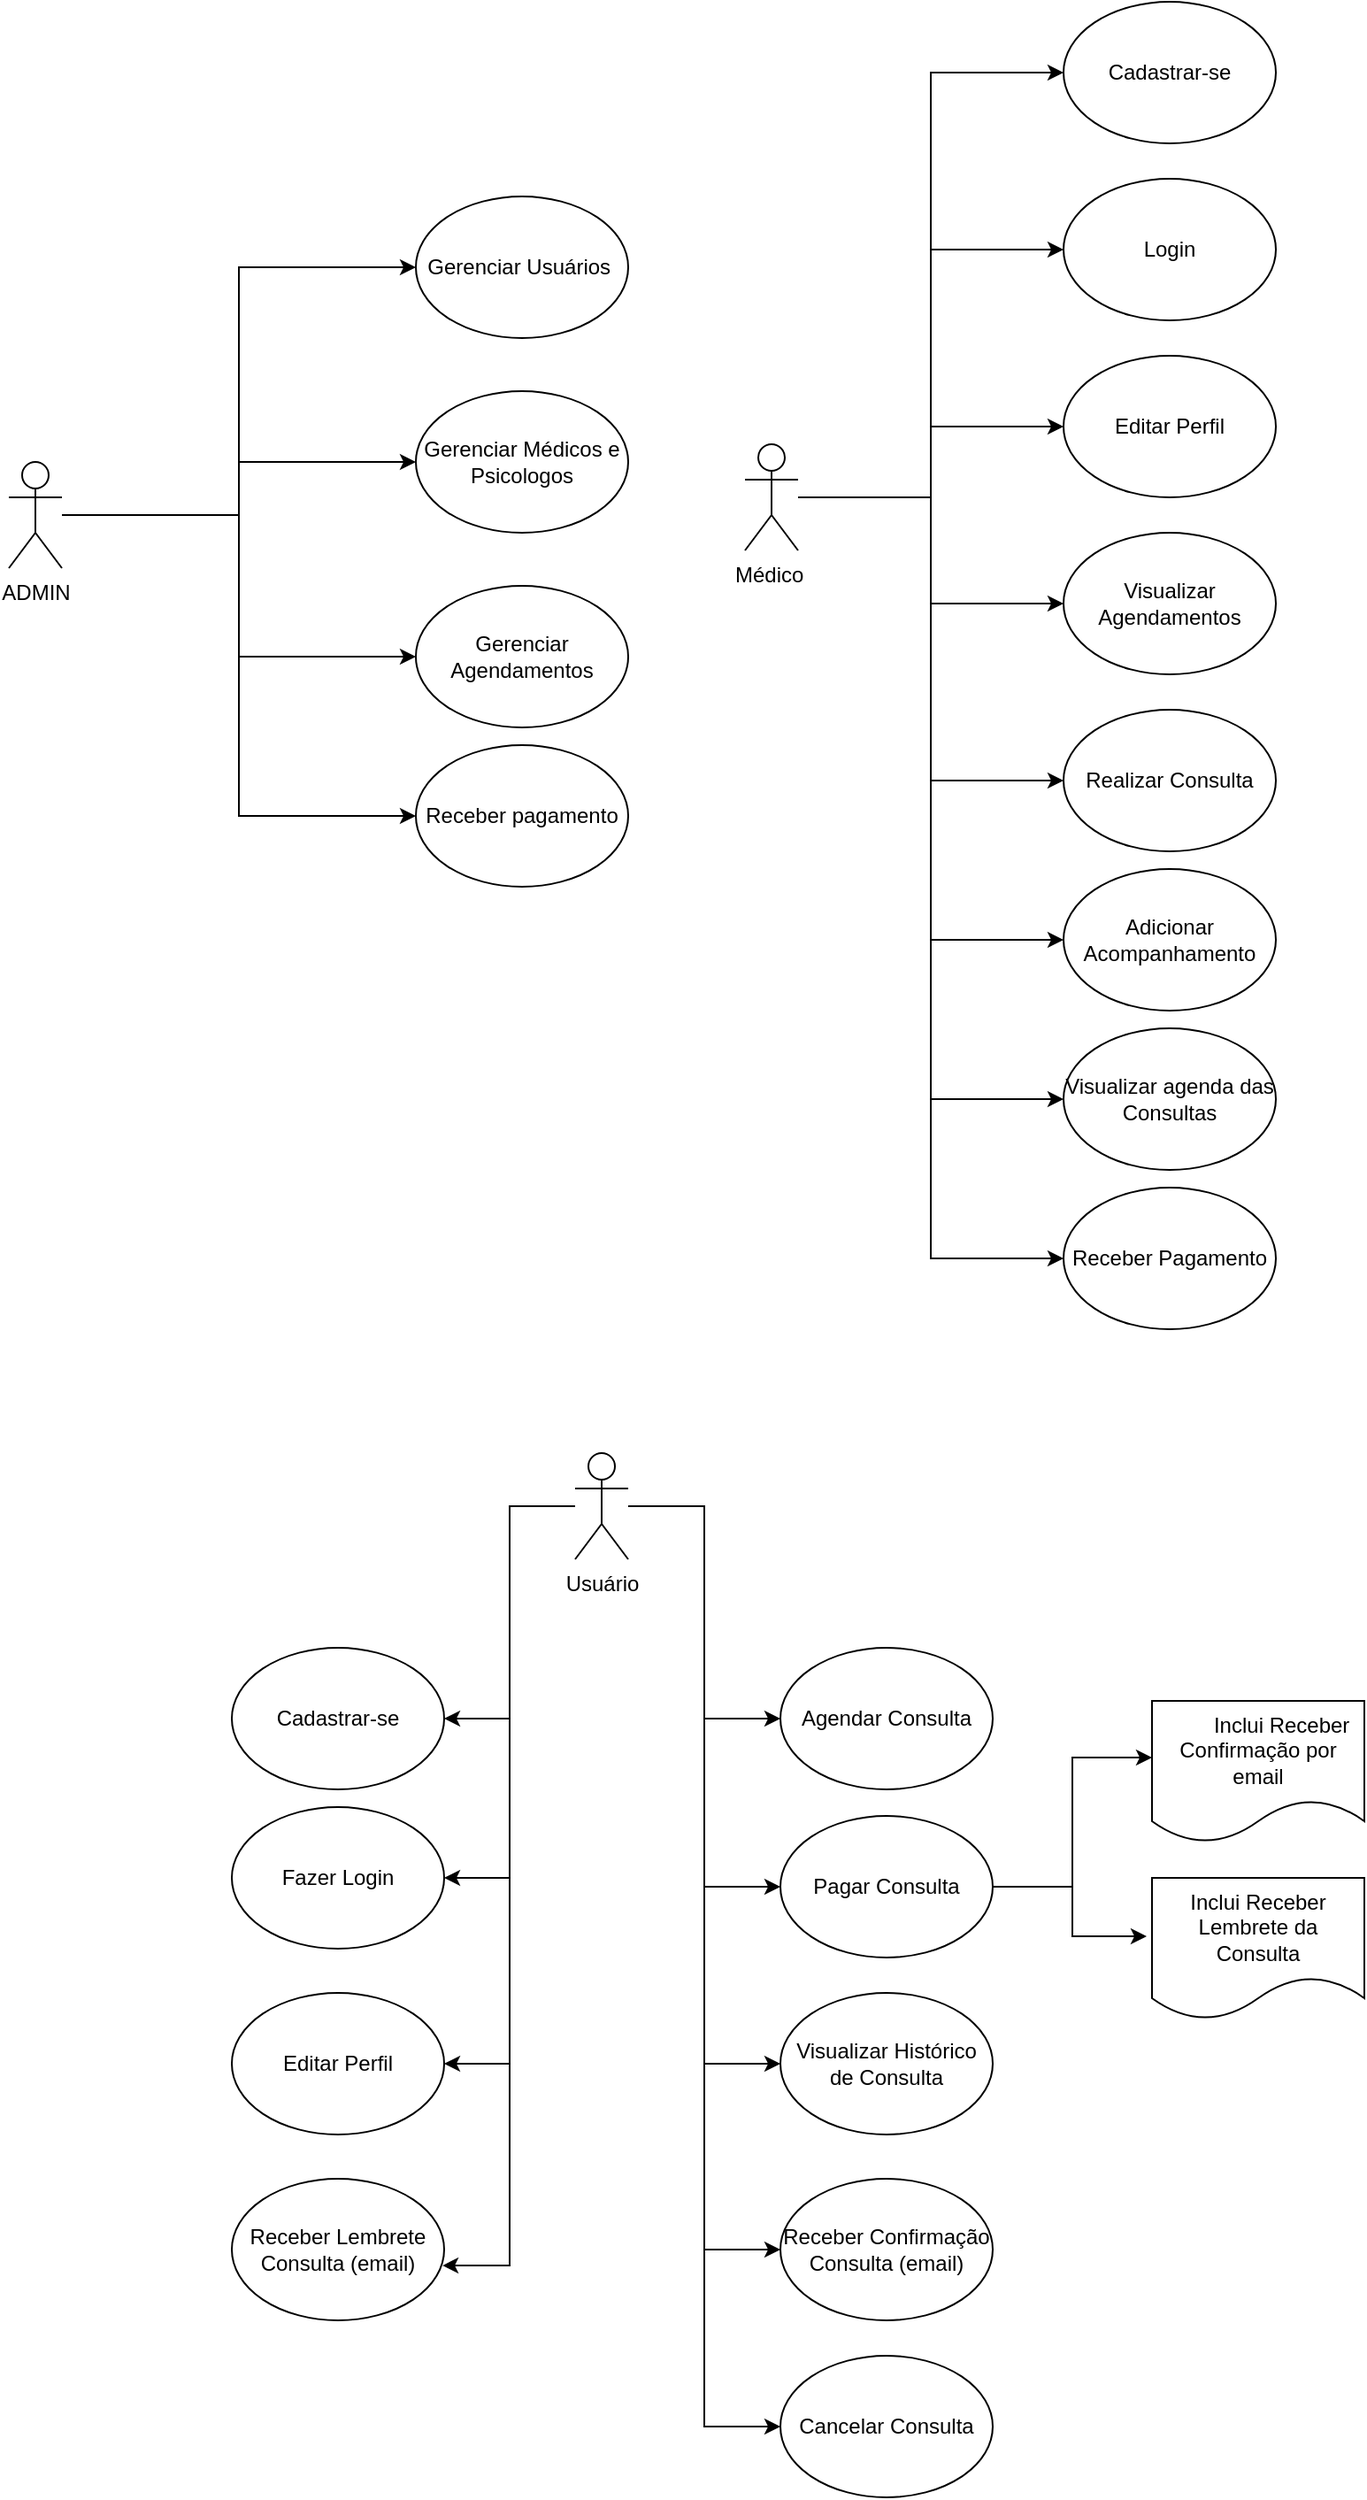 <mxfile version="26.2.7">
  <diagram name="Página-1" id="g5n-czC26_oQjYyxEflV">
    <mxGraphModel dx="1428" dy="1920" grid="1" gridSize="10" guides="1" tooltips="1" connect="1" arrows="1" fold="1" page="1" pageScale="1" pageWidth="827" pageHeight="1169" math="0" shadow="0">
      <root>
        <mxCell id="0" />
        <mxCell id="1" parent="0" />
        <mxCell id="fR7EXuj_dLrbR5BsWQ8D-20" style="edgeStyle=orthogonalEdgeStyle;rounded=0;orthogonalLoop=1;jettySize=auto;html=1;entryX=0;entryY=0.5;entryDx=0;entryDy=0;" parent="1" source="fR7EXuj_dLrbR5BsWQ8D-1" target="fR7EXuj_dLrbR5BsWQ8D-2" edge="1">
          <mxGeometry relative="1" as="geometry" />
        </mxCell>
        <mxCell id="fR7EXuj_dLrbR5BsWQ8D-21" style="edgeStyle=orthogonalEdgeStyle;rounded=0;orthogonalLoop=1;jettySize=auto;html=1;entryX=0;entryY=0.5;entryDx=0;entryDy=0;" parent="1" source="fR7EXuj_dLrbR5BsWQ8D-1" target="fR7EXuj_dLrbR5BsWQ8D-3" edge="1">
          <mxGeometry relative="1" as="geometry" />
        </mxCell>
        <mxCell id="fR7EXuj_dLrbR5BsWQ8D-23" style="edgeStyle=orthogonalEdgeStyle;rounded=0;orthogonalLoop=1;jettySize=auto;html=1;entryX=0;entryY=0.5;entryDx=0;entryDy=0;" parent="1" source="fR7EXuj_dLrbR5BsWQ8D-1" target="fR7EXuj_dLrbR5BsWQ8D-5" edge="1">
          <mxGeometry relative="1" as="geometry" />
        </mxCell>
        <mxCell id="fR7EXuj_dLrbR5BsWQ8D-79" style="edgeStyle=orthogonalEdgeStyle;rounded=0;orthogonalLoop=1;jettySize=auto;html=1;entryX=0;entryY=0.5;entryDx=0;entryDy=0;" parent="1" source="fR7EXuj_dLrbR5BsWQ8D-1" target="fR7EXuj_dLrbR5BsWQ8D-78" edge="1">
          <mxGeometry relative="1" as="geometry" />
        </mxCell>
        <mxCell id="fR7EXuj_dLrbR5BsWQ8D-1" value="ADMIN&lt;div&gt;&lt;br&gt;&lt;/div&gt;" style="shape=umlActor;verticalLabelPosition=bottom;verticalAlign=top;html=1;outlineConnect=0;" parent="1" vertex="1">
          <mxGeometry x="14" y="-180" width="30" height="60" as="geometry" />
        </mxCell>
        <mxCell id="fR7EXuj_dLrbR5BsWQ8D-2" value="Gerenciar Usuários&lt;span style=&quot;white-space: pre;&quot;&gt;&#x9;&lt;/span&gt;" style="ellipse;whiteSpace=wrap;html=1;" parent="1" vertex="1">
          <mxGeometry x="244" y="-330" width="120" height="80" as="geometry" />
        </mxCell>
        <mxCell id="fR7EXuj_dLrbR5BsWQ8D-3" value="Gerenciar Médicos e Psicologos" style="ellipse;whiteSpace=wrap;html=1;" parent="1" vertex="1">
          <mxGeometry x="244" y="-220" width="120" height="80" as="geometry" />
        </mxCell>
        <mxCell id="fR7EXuj_dLrbR5BsWQ8D-5" value="&lt;div&gt;Gerenciar Agendamentos&lt;/div&gt;" style="ellipse;whiteSpace=wrap;html=1;" parent="1" vertex="1">
          <mxGeometry x="244" y="-110" width="120" height="80" as="geometry" />
        </mxCell>
        <mxCell id="fR7EXuj_dLrbR5BsWQ8D-34" style="edgeStyle=orthogonalEdgeStyle;rounded=0;orthogonalLoop=1;jettySize=auto;html=1;entryX=0;entryY=0.5;entryDx=0;entryDy=0;" parent="1" source="fR7EXuj_dLrbR5BsWQ8D-26" target="fR7EXuj_dLrbR5BsWQ8D-30" edge="1">
          <mxGeometry relative="1" as="geometry" />
        </mxCell>
        <mxCell id="fR7EXuj_dLrbR5BsWQ8D-35" style="edgeStyle=orthogonalEdgeStyle;rounded=0;orthogonalLoop=1;jettySize=auto;html=1;entryX=0;entryY=0.5;entryDx=0;entryDy=0;" parent="1" source="fR7EXuj_dLrbR5BsWQ8D-26" target="fR7EXuj_dLrbR5BsWQ8D-31" edge="1">
          <mxGeometry relative="1" as="geometry" />
        </mxCell>
        <mxCell id="fR7EXuj_dLrbR5BsWQ8D-36" style="edgeStyle=orthogonalEdgeStyle;rounded=0;orthogonalLoop=1;jettySize=auto;html=1;entryX=0;entryY=0.5;entryDx=0;entryDy=0;" parent="1" source="fR7EXuj_dLrbR5BsWQ8D-26" target="fR7EXuj_dLrbR5BsWQ8D-32" edge="1">
          <mxGeometry relative="1" as="geometry" />
        </mxCell>
        <mxCell id="fR7EXuj_dLrbR5BsWQ8D-69" style="edgeStyle=orthogonalEdgeStyle;rounded=0;orthogonalLoop=1;jettySize=auto;html=1;entryX=0;entryY=0.5;entryDx=0;entryDy=0;" parent="1" source="fR7EXuj_dLrbR5BsWQ8D-26" target="fR7EXuj_dLrbR5BsWQ8D-68" edge="1">
          <mxGeometry relative="1" as="geometry" />
        </mxCell>
        <mxCell id="fR7EXuj_dLrbR5BsWQ8D-70" style="edgeStyle=orthogonalEdgeStyle;rounded=0;orthogonalLoop=1;jettySize=auto;html=1;entryX=0;entryY=0.5;entryDx=0;entryDy=0;" parent="1" source="fR7EXuj_dLrbR5BsWQ8D-26" target="fR7EXuj_dLrbR5BsWQ8D-67" edge="1">
          <mxGeometry relative="1" as="geometry" />
        </mxCell>
        <mxCell id="fR7EXuj_dLrbR5BsWQ8D-74" style="edgeStyle=orthogonalEdgeStyle;rounded=0;orthogonalLoop=1;jettySize=auto;html=1;" parent="1" source="fR7EXuj_dLrbR5BsWQ8D-26" target="fR7EXuj_dLrbR5BsWQ8D-71" edge="1">
          <mxGeometry relative="1" as="geometry" />
        </mxCell>
        <mxCell id="fR7EXuj_dLrbR5BsWQ8D-75" style="edgeStyle=orthogonalEdgeStyle;rounded=0;orthogonalLoop=1;jettySize=auto;html=1;entryX=0;entryY=0.5;entryDx=0;entryDy=0;" parent="1" source="fR7EXuj_dLrbR5BsWQ8D-26" target="fR7EXuj_dLrbR5BsWQ8D-73" edge="1">
          <mxGeometry relative="1" as="geometry" />
        </mxCell>
        <mxCell id="fR7EXuj_dLrbR5BsWQ8D-77" style="edgeStyle=orthogonalEdgeStyle;rounded=0;orthogonalLoop=1;jettySize=auto;html=1;entryX=0;entryY=0.5;entryDx=0;entryDy=0;" parent="1" source="fR7EXuj_dLrbR5BsWQ8D-26" target="fR7EXuj_dLrbR5BsWQ8D-76" edge="1">
          <mxGeometry relative="1" as="geometry" />
        </mxCell>
        <mxCell id="fR7EXuj_dLrbR5BsWQ8D-26" value="Médico&amp;nbsp;&lt;div&gt;&lt;br&gt;&lt;/div&gt;" style="shape=umlActor;verticalLabelPosition=bottom;verticalAlign=top;html=1;outlineConnect=0;" parent="1" vertex="1">
          <mxGeometry x="430" y="-190" width="30" height="60" as="geometry" />
        </mxCell>
        <mxCell id="fR7EXuj_dLrbR5BsWQ8D-30" value="&lt;div&gt;Visualizar Agendamentos&lt;/div&gt;" style="ellipse;whiteSpace=wrap;html=1;" parent="1" vertex="1">
          <mxGeometry x="610" y="-140" width="120" height="80" as="geometry" />
        </mxCell>
        <mxCell id="fR7EXuj_dLrbR5BsWQ8D-31" value="&lt;div&gt;Realizar Consulta&lt;/div&gt;" style="ellipse;whiteSpace=wrap;html=1;" parent="1" vertex="1">
          <mxGeometry x="610" y="-40" width="120" height="80" as="geometry" />
        </mxCell>
        <mxCell id="fR7EXuj_dLrbR5BsWQ8D-32" value="&lt;div&gt;Adicionar Acompanhamento&lt;/div&gt;" style="ellipse;whiteSpace=wrap;html=1;" parent="1" vertex="1">
          <mxGeometry x="610" y="50" width="120" height="80" as="geometry" />
        </mxCell>
        <mxCell id="fR7EXuj_dLrbR5BsWQ8D-47" style="edgeStyle=orthogonalEdgeStyle;rounded=0;orthogonalLoop=1;jettySize=auto;html=1;entryX=1;entryY=0.5;entryDx=0;entryDy=0;" parent="1" source="fR7EXuj_dLrbR5BsWQ8D-37" target="fR7EXuj_dLrbR5BsWQ8D-40" edge="1">
          <mxGeometry relative="1" as="geometry" />
        </mxCell>
        <mxCell id="fR7EXuj_dLrbR5BsWQ8D-48" style="edgeStyle=orthogonalEdgeStyle;rounded=0;orthogonalLoop=1;jettySize=auto;html=1;entryX=1;entryY=0.5;entryDx=0;entryDy=0;" parent="1" source="fR7EXuj_dLrbR5BsWQ8D-37" target="fR7EXuj_dLrbR5BsWQ8D-41" edge="1">
          <mxGeometry relative="1" as="geometry" />
        </mxCell>
        <mxCell id="fR7EXuj_dLrbR5BsWQ8D-49" style="edgeStyle=orthogonalEdgeStyle;rounded=0;orthogonalLoop=1;jettySize=auto;html=1;entryX=1;entryY=0.5;entryDx=0;entryDy=0;" parent="1" source="fR7EXuj_dLrbR5BsWQ8D-37" target="fR7EXuj_dLrbR5BsWQ8D-42" edge="1">
          <mxGeometry relative="1" as="geometry" />
        </mxCell>
        <mxCell id="fR7EXuj_dLrbR5BsWQ8D-50" style="edgeStyle=orthogonalEdgeStyle;rounded=0;orthogonalLoop=1;jettySize=auto;html=1;entryX=0;entryY=0.5;entryDx=0;entryDy=0;" parent="1" source="fR7EXuj_dLrbR5BsWQ8D-37" target="fR7EXuj_dLrbR5BsWQ8D-43" edge="1">
          <mxGeometry relative="1" as="geometry" />
        </mxCell>
        <mxCell id="fR7EXuj_dLrbR5BsWQ8D-51" style="edgeStyle=orthogonalEdgeStyle;rounded=0;orthogonalLoop=1;jettySize=auto;html=1;entryX=0;entryY=0.5;entryDx=0;entryDy=0;" parent="1" source="fR7EXuj_dLrbR5BsWQ8D-37" target="fR7EXuj_dLrbR5BsWQ8D-44" edge="1">
          <mxGeometry relative="1" as="geometry" />
        </mxCell>
        <mxCell id="fR7EXuj_dLrbR5BsWQ8D-52" style="edgeStyle=orthogonalEdgeStyle;rounded=0;orthogonalLoop=1;jettySize=auto;html=1;entryX=0;entryY=0.5;entryDx=0;entryDy=0;" parent="1" source="fR7EXuj_dLrbR5BsWQ8D-37" target="fR7EXuj_dLrbR5BsWQ8D-45" edge="1">
          <mxGeometry relative="1" as="geometry" />
        </mxCell>
        <mxCell id="fR7EXuj_dLrbR5BsWQ8D-63" style="edgeStyle=orthogonalEdgeStyle;rounded=0;orthogonalLoop=1;jettySize=auto;html=1;entryX=0;entryY=0.5;entryDx=0;entryDy=0;" parent="1" source="fR7EXuj_dLrbR5BsWQ8D-37" target="fR7EXuj_dLrbR5BsWQ8D-60" edge="1">
          <mxGeometry relative="1" as="geometry" />
        </mxCell>
        <mxCell id="fR7EXuj_dLrbR5BsWQ8D-66" style="edgeStyle=orthogonalEdgeStyle;rounded=0;orthogonalLoop=1;jettySize=auto;html=1;entryX=0;entryY=0.5;entryDx=0;entryDy=0;" parent="1" source="fR7EXuj_dLrbR5BsWQ8D-37" target="fR7EXuj_dLrbR5BsWQ8D-65" edge="1">
          <mxGeometry relative="1" as="geometry" />
        </mxCell>
        <mxCell id="fR7EXuj_dLrbR5BsWQ8D-37" value="Usuário" style="shape=umlActor;verticalLabelPosition=bottom;verticalAlign=top;html=1;outlineConnect=0;" parent="1" vertex="1">
          <mxGeometry x="334" y="380" width="30" height="60" as="geometry" />
        </mxCell>
        <mxCell id="fR7EXuj_dLrbR5BsWQ8D-40" value="&lt;div&gt;Cadastrar-se&lt;/div&gt;" style="ellipse;whiteSpace=wrap;html=1;" parent="1" vertex="1">
          <mxGeometry x="140" y="490" width="120" height="80" as="geometry" />
        </mxCell>
        <mxCell id="fR7EXuj_dLrbR5BsWQ8D-41" value="&lt;div&gt;Fazer Login&lt;/div&gt;" style="ellipse;whiteSpace=wrap;html=1;" parent="1" vertex="1">
          <mxGeometry x="140" y="580" width="120" height="80" as="geometry" />
        </mxCell>
        <mxCell id="fR7EXuj_dLrbR5BsWQ8D-42" value="Editar Perfil" style="ellipse;whiteSpace=wrap;html=1;" parent="1" vertex="1">
          <mxGeometry x="140" y="685" width="120" height="80" as="geometry" />
        </mxCell>
        <mxCell id="fR7EXuj_dLrbR5BsWQ8D-43" value="&lt;div&gt;Agendar Consulta&lt;/div&gt;" style="ellipse;whiteSpace=wrap;html=1;" parent="1" vertex="1">
          <mxGeometry x="450" y="490" width="120" height="80" as="geometry" />
        </mxCell>
        <mxCell id="fR7EXuj_dLrbR5BsWQ8D-44" value="&lt;div&gt;Pagar Consulta&lt;/div&gt;" style="ellipse;whiteSpace=wrap;html=1;" parent="1" vertex="1">
          <mxGeometry x="450" y="585" width="120" height="80" as="geometry" />
        </mxCell>
        <mxCell id="fR7EXuj_dLrbR5BsWQ8D-45" value="&lt;div&gt;Visualizar Histórico de Consulta&lt;/div&gt;" style="ellipse;whiteSpace=wrap;html=1;" parent="1" vertex="1">
          <mxGeometry x="450" y="685" width="120" height="80" as="geometry" />
        </mxCell>
        <mxCell id="fR7EXuj_dLrbR5BsWQ8D-55" value="&lt;span style=&quot;white-space: pre;&quot;&gt;&#x9;&lt;/span&gt;Inclui Receber Confirmação por email" style="shape=document;whiteSpace=wrap;html=1;boundedLbl=1;" parent="1" vertex="1">
          <mxGeometry x="660" y="520" width="120" height="80" as="geometry" />
        </mxCell>
        <mxCell id="fR7EXuj_dLrbR5BsWQ8D-57" value="Inclui Receber Lembrete da Consulta" style="shape=document;whiteSpace=wrap;html=1;boundedLbl=1;" parent="1" vertex="1">
          <mxGeometry x="660" y="620" width="120" height="80" as="geometry" />
        </mxCell>
        <mxCell id="fR7EXuj_dLrbR5BsWQ8D-58" style="edgeStyle=orthogonalEdgeStyle;rounded=0;orthogonalLoop=1;jettySize=auto;html=1;entryX=0;entryY=0.4;entryDx=0;entryDy=0;entryPerimeter=0;" parent="1" source="fR7EXuj_dLrbR5BsWQ8D-44" target="fR7EXuj_dLrbR5BsWQ8D-55" edge="1">
          <mxGeometry relative="1" as="geometry" />
        </mxCell>
        <mxCell id="fR7EXuj_dLrbR5BsWQ8D-59" style="edgeStyle=orthogonalEdgeStyle;rounded=0;orthogonalLoop=1;jettySize=auto;html=1;entryX=-0.025;entryY=0.413;entryDx=0;entryDy=0;entryPerimeter=0;" parent="1" source="fR7EXuj_dLrbR5BsWQ8D-44" target="fR7EXuj_dLrbR5BsWQ8D-57" edge="1">
          <mxGeometry relative="1" as="geometry" />
        </mxCell>
        <mxCell id="fR7EXuj_dLrbR5BsWQ8D-60" value="&lt;div&gt;Receber Confirmação Consulta (email)&lt;/div&gt;" style="ellipse;whiteSpace=wrap;html=1;" parent="1" vertex="1">
          <mxGeometry x="450" y="790" width="120" height="80" as="geometry" />
        </mxCell>
        <mxCell id="fR7EXuj_dLrbR5BsWQ8D-61" value="Receber Lembrete Consulta (email)" style="ellipse;whiteSpace=wrap;html=1;" parent="1" vertex="1">
          <mxGeometry x="140" y="790" width="120" height="80" as="geometry" />
        </mxCell>
        <mxCell id="fR7EXuj_dLrbR5BsWQ8D-62" style="edgeStyle=orthogonalEdgeStyle;rounded=0;orthogonalLoop=1;jettySize=auto;html=1;entryX=0.992;entryY=0.613;entryDx=0;entryDy=0;entryPerimeter=0;" parent="1" source="fR7EXuj_dLrbR5BsWQ8D-37" target="fR7EXuj_dLrbR5BsWQ8D-61" edge="1">
          <mxGeometry relative="1" as="geometry" />
        </mxCell>
        <mxCell id="fR7EXuj_dLrbR5BsWQ8D-65" value="&lt;div&gt;Cancelar Consulta&lt;/div&gt;" style="ellipse;whiteSpace=wrap;html=1;" parent="1" vertex="1">
          <mxGeometry x="450" y="890" width="120" height="80" as="geometry" />
        </mxCell>
        <mxCell id="fR7EXuj_dLrbR5BsWQ8D-67" value="Cadastrar-se" style="ellipse;whiteSpace=wrap;html=1;" parent="1" vertex="1">
          <mxGeometry x="610" y="-440" width="120" height="80" as="geometry" />
        </mxCell>
        <mxCell id="fR7EXuj_dLrbR5BsWQ8D-68" value="Login" style="ellipse;whiteSpace=wrap;html=1;" parent="1" vertex="1">
          <mxGeometry x="610" y="-340" width="120" height="80" as="geometry" />
        </mxCell>
        <mxCell id="fR7EXuj_dLrbR5BsWQ8D-71" value="Editar Perfil" style="ellipse;whiteSpace=wrap;html=1;" parent="1" vertex="1">
          <mxGeometry x="610" y="-240" width="120" height="80" as="geometry" />
        </mxCell>
        <mxCell id="fR7EXuj_dLrbR5BsWQ8D-73" value="Visualizar agenda das Consultas" style="ellipse;whiteSpace=wrap;html=1;" parent="1" vertex="1">
          <mxGeometry x="610" y="140" width="120" height="80" as="geometry" />
        </mxCell>
        <mxCell id="fR7EXuj_dLrbR5BsWQ8D-76" value="Receber Pagamento" style="ellipse;whiteSpace=wrap;html=1;" parent="1" vertex="1">
          <mxGeometry x="610" y="230" width="120" height="80" as="geometry" />
        </mxCell>
        <mxCell id="fR7EXuj_dLrbR5BsWQ8D-78" value="Receber pagamento" style="ellipse;whiteSpace=wrap;html=1;" parent="1" vertex="1">
          <mxGeometry x="244" y="-20" width="120" height="80" as="geometry" />
        </mxCell>
      </root>
    </mxGraphModel>
  </diagram>
</mxfile>
